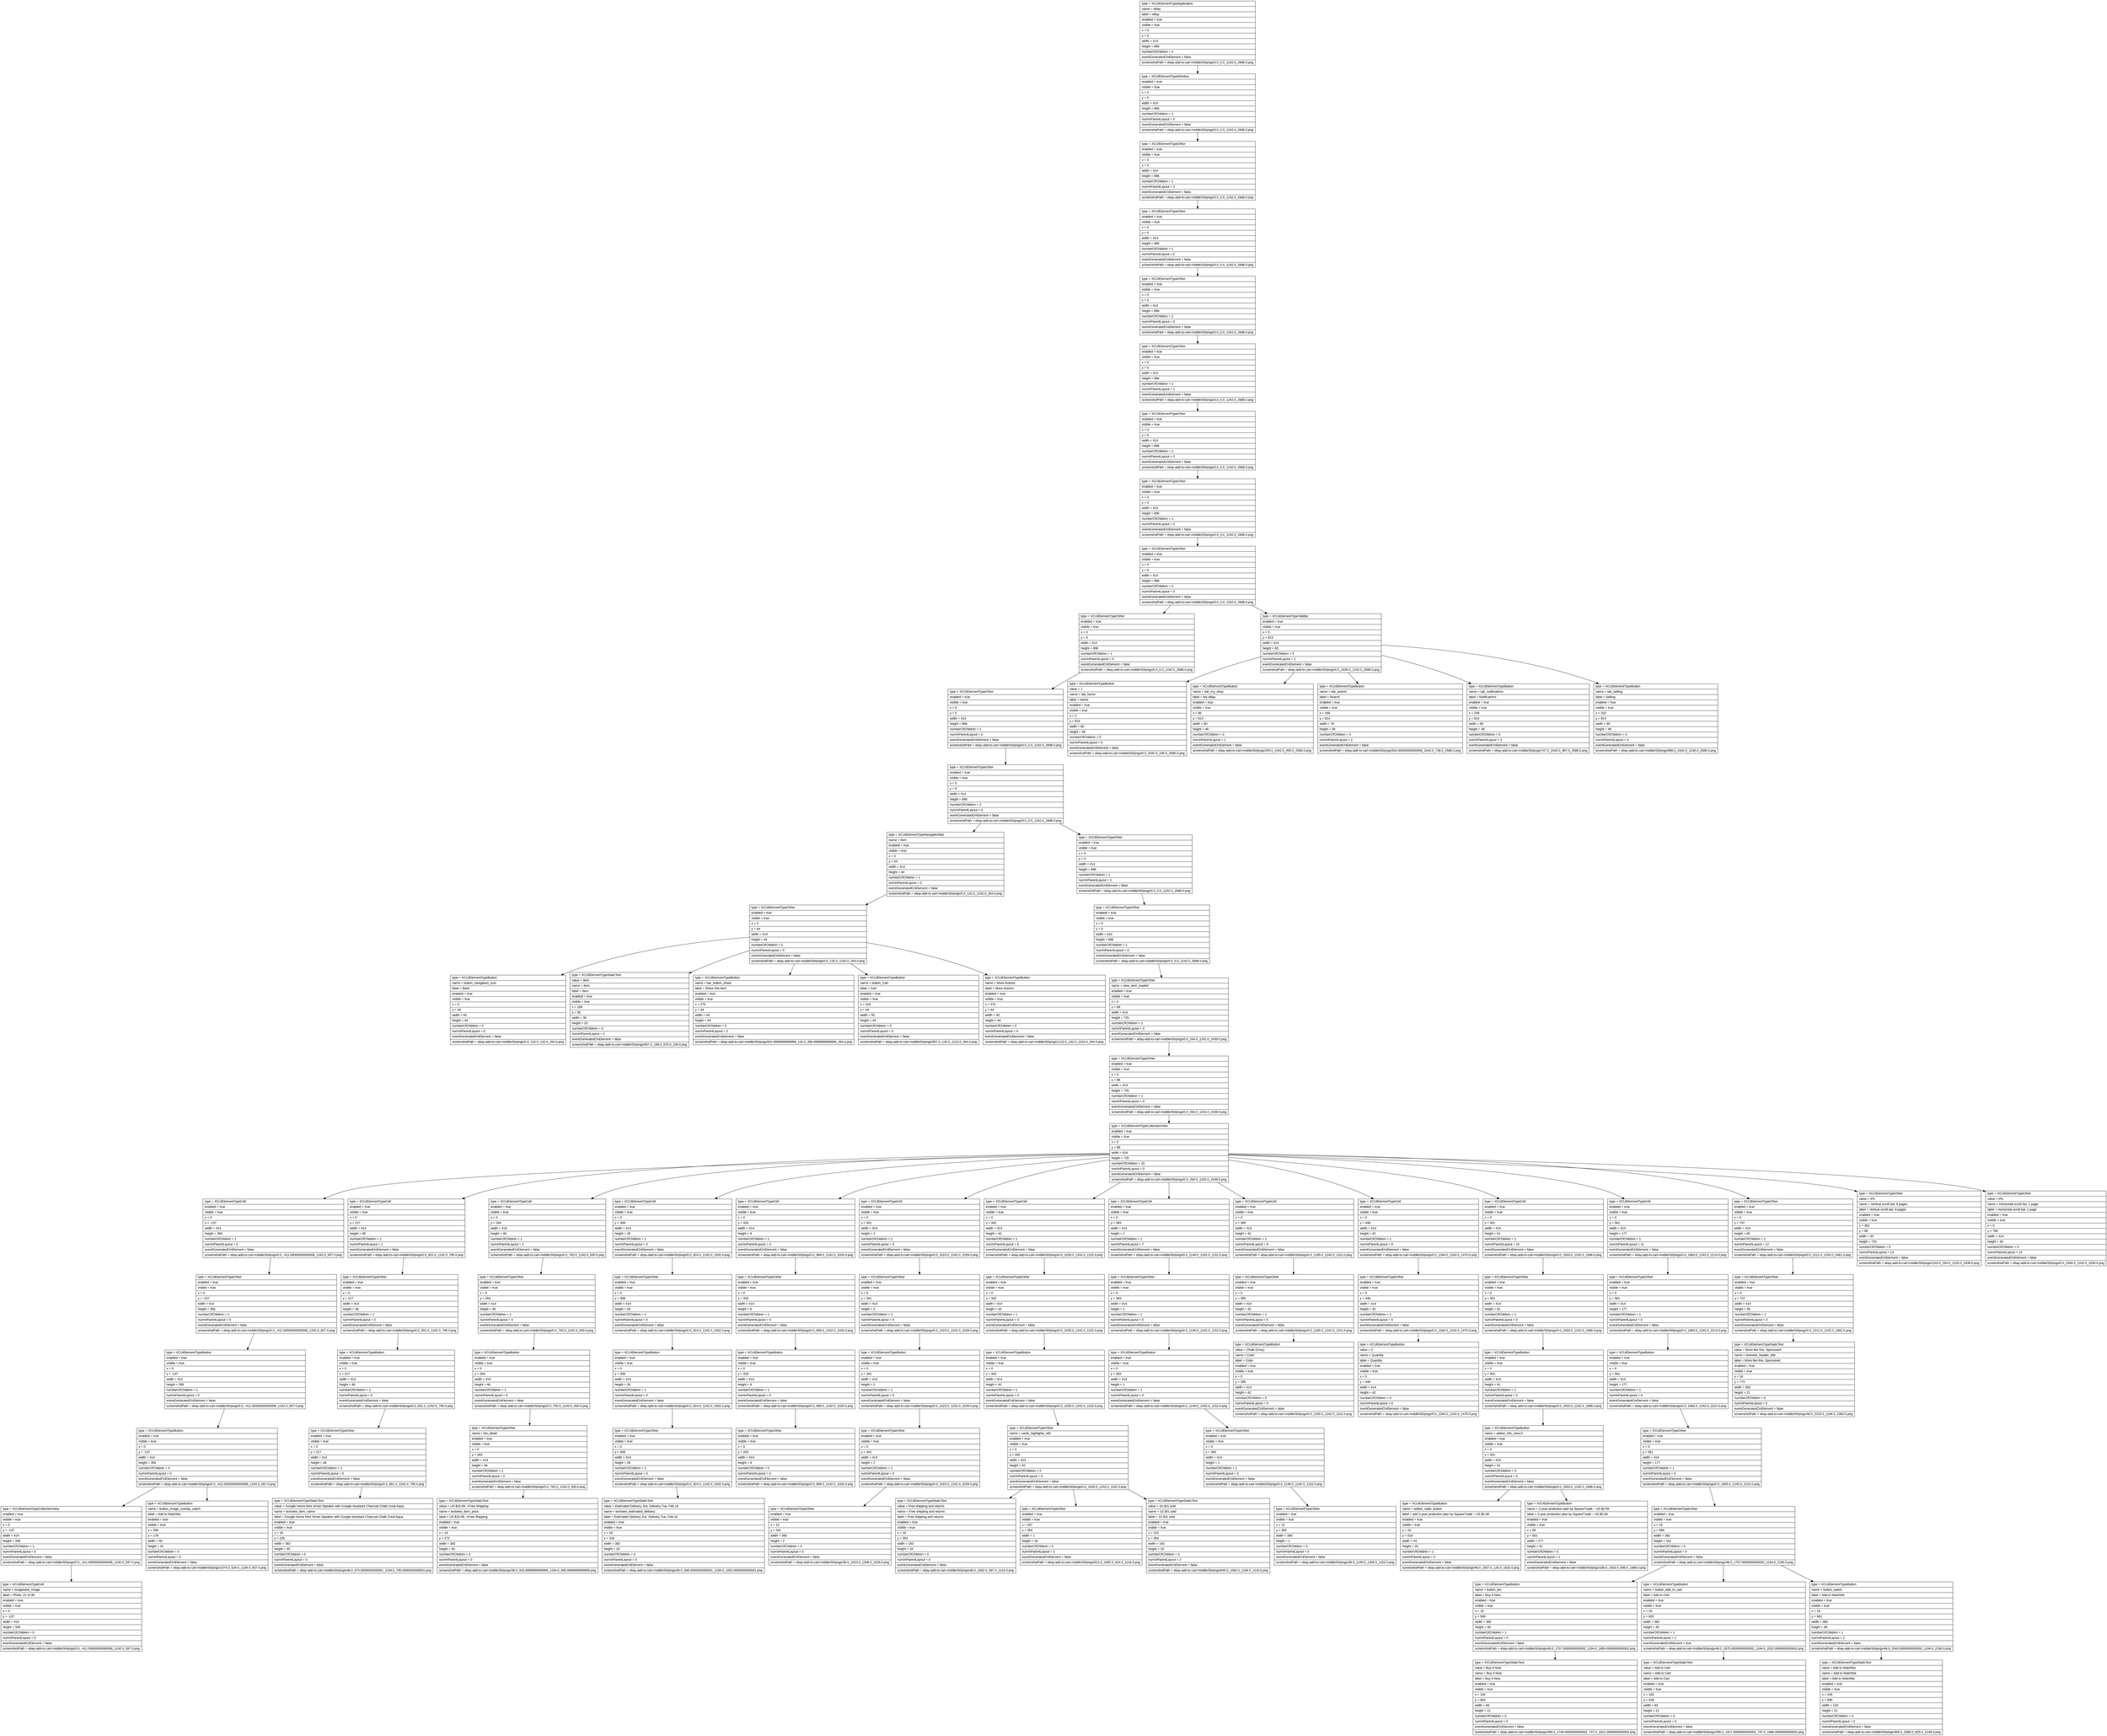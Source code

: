 digraph Layout {

	node [shape=record fontname=Arial];

	0	[label="{type = XCUIElementTypeApplication\l|name = eBay\l|label = eBay\l|enabled = true\l|visible = true\l|x = 0\l|y = 0\l|width = 414\l|height = 896\l|numberOfChildren = 2\l|eventGeneratedOnElement = false \l|screenshotPath = ebay-add-to-cart-middle/S0/pngs/0.0_0.0_1242.0_2688.0.png\l}"]
	1	[label="{type = XCUIElementTypeWindow\l|enabled = true\l|visible = true\l|x = 0\l|y = 0\l|width = 414\l|height = 896\l|numberOfChildren = 1\l|numInParentLayout = 0\l|eventGeneratedOnElement = false \l|screenshotPath = ebay-add-to-cart-middle/S0/pngs/0.0_0.0_1242.0_2688.0.png\l}"]
	2	[label="{type = XCUIElementTypeOther\l|enabled = true\l|visible = true\l|x = 0\l|y = 0\l|width = 414\l|height = 896\l|numberOfChildren = 1\l|numInParentLayout = 0\l|eventGeneratedOnElement = false \l|screenshotPath = ebay-add-to-cart-middle/S0/pngs/0.0_0.0_1242.0_2688.0.png\l}"]
	3	[label="{type = XCUIElementTypeOther\l|enabled = true\l|visible = true\l|x = 0\l|y = 0\l|width = 414\l|height = 896\l|numberOfChildren = 1\l|numInParentLayout = 0\l|eventGeneratedOnElement = false \l|screenshotPath = ebay-add-to-cart-middle/S0/pngs/0.0_0.0_1242.0_2688.0.png\l}"]
	4	[label="{type = XCUIElementTypeOther\l|enabled = true\l|visible = true\l|x = 0\l|y = 0\l|width = 414\l|height = 896\l|numberOfChildren = 2\l|numInParentLayout = 0\l|eventGeneratedOnElement = false \l|screenshotPath = ebay-add-to-cart-middle/S0/pngs/0.0_0.0_1242.0_2688.0.png\l}"]
	5	[label="{type = XCUIElementTypeOther\l|enabled = true\l|visible = true\l|x = 0\l|y = 0\l|width = 414\l|height = 896\l|numberOfChildren = 1\l|numInParentLayout = 1\l|eventGeneratedOnElement = false \l|screenshotPath = ebay-add-to-cart-middle/S0/pngs/0.0_0.0_1242.0_2688.0.png\l}"]
	6	[label="{type = XCUIElementTypeOther\l|enabled = true\l|visible = true\l|x = 0\l|y = 0\l|width = 414\l|height = 896\l|numberOfChildren = 1\l|numInParentLayout = 0\l|eventGeneratedOnElement = false \l|screenshotPath = ebay-add-to-cart-middle/S0/pngs/0.0_0.0_1242.0_2688.0.png\l}"]
	7	[label="{type = XCUIElementTypeOther\l|enabled = true\l|visible = true\l|x = 0\l|y = 0\l|width = 414\l|height = 896\l|numberOfChildren = 1\l|numInParentLayout = 0\l|eventGeneratedOnElement = false \l|screenshotPath = ebay-add-to-cart-middle/S0/pngs/0.0_0.0_1242.0_2688.0.png\l}"]
	8	[label="{type = XCUIElementTypeOther\l|enabled = true\l|visible = true\l|x = 0\l|y = 0\l|width = 414\l|height = 896\l|numberOfChildren = 2\l|numInParentLayout = 0\l|eventGeneratedOnElement = false \l|screenshotPath = ebay-add-to-cart-middle/S0/pngs/0.0_0.0_1242.0_2688.0.png\l}"]
	9	[label="{type = XCUIElementTypeOther\l|enabled = true\l|visible = true\l|x = 0\l|y = 0\l|width = 414\l|height = 896\l|numberOfChildren = 1\l|numInParentLayout = 0\l|eventGeneratedOnElement = false \l|screenshotPath = ebay-add-to-cart-middle/S0/pngs/0.0_0.0_1242.0_2688.0.png\l}"]
	10	[label="{type = XCUIElementTypeTabBar\l|enabled = true\l|visible = true\l|x = 0\l|y = 813\l|width = 414\l|height = 83\l|numberOfChildren = 5\l|numInParentLayout = 1\l|eventGeneratedOnElement = false \l|screenshotPath = ebay-add-to-cart-middle/S0/pngs/0.0_2439.0_1242.0_2688.0.png\l}"]
	11	[label="{type = XCUIElementTypeOther\l|enabled = true\l|visible = true\l|x = 0\l|y = 0\l|width = 414\l|height = 896\l|numberOfChildren = 1\l|numInParentLayout = 0\l|eventGeneratedOnElement = false \l|screenshotPath = ebay-add-to-cart-middle/S0/pngs/0.0_0.0_1242.0_2688.0.png\l}"]
	12	[label="{type = XCUIElementTypeButton\l|value = 1\l|name = tab_home\l|label = Home\l|enabled = true\l|visible = true\l|x = 2\l|y = 814\l|width = 80\l|height = 48\l|numberOfChildren = 0\l|numInParentLayout = 0\l|eventGeneratedOnElement = false \l|screenshotPath = ebay-add-to-cart-middle/S0/pngs/6.0_2442.0_246.0_2586.0.png\l}"]
	13	[label="{type = XCUIElementTypeButton\l|name = tab_my_ebay\l|label = My eBay\l|enabled = true\l|visible = true\l|x = 85\l|y = 814\l|width = 80\l|height = 48\l|numberOfChildren = 0\l|numInParentLayout = 1\l|eventGeneratedOnElement = false \l|screenshotPath = ebay-add-to-cart-middle/S0/pngs/255.0_2442.0_495.0_2586.0.png\l}"]
	14	[label="{type = XCUIElementTypeButton\l|name = tab_search\l|label = Search\l|enabled = true\l|visible = true\l|x = 168\l|y = 814\l|width = 78\l|height = 48\l|numberOfChildren = 0\l|numInParentLayout = 2\l|eventGeneratedOnElement = false \l|screenshotPath = ebay-add-to-cart-middle/S0/pngs/504.00000000000006_2442.0_738.0_2586.0.png\l}"]
	15	[label="{type = XCUIElementTypeButton\l|name = tab_notifications\l|label = Notifications\l|enabled = true\l|visible = true\l|x = 249\l|y = 814\l|width = 80\l|height = 48\l|numberOfChildren = 0\l|numInParentLayout = 3\l|eventGeneratedOnElement = false \l|screenshotPath = ebay-add-to-cart-middle/S0/pngs/747.0_2442.0_987.0_2586.0.png\l}"]
	16	[label="{type = XCUIElementTypeButton\l|name = tab_selling\l|label = Selling\l|enabled = true\l|visible = true\l|x = 332\l|y = 814\l|width = 80\l|height = 48\l|numberOfChildren = 0\l|numInParentLayout = 4\l|eventGeneratedOnElement = false \l|screenshotPath = ebay-add-to-cart-middle/S0/pngs/996.0_2442.0_1236.0_2586.0.png\l}"]
	17	[label="{type = XCUIElementTypeOther\l|enabled = true\l|visible = true\l|x = 0\l|y = 0\l|width = 414\l|height = 896\l|numberOfChildren = 2\l|numInParentLayout = 0\l|eventGeneratedOnElement = false \l|screenshotPath = ebay-add-to-cart-middle/S0/pngs/0.0_0.0_1242.0_2688.0.png\l}"]
	18	[label="{type = XCUIElementTypeNavigationBar\l|name = Item\l|enabled = true\l|visible = true\l|x = 0\l|y = 44\l|width = 414\l|height = 44\l|numberOfChildren = 1\l|numInParentLayout = 0\l|eventGeneratedOnElement = false \l|screenshotPath = ebay-add-to-cart-middle/S0/pngs/0.0_132.0_1242.0_264.0.png\l}"]
	19	[label="{type = XCUIElementTypeOther\l|enabled = true\l|visible = true\l|x = 0\l|y = 0\l|width = 414\l|height = 896\l|numberOfChildren = 1\l|numInParentLayout = 1\l|eventGeneratedOnElement = false \l|screenshotPath = ebay-add-to-cart-middle/S0/pngs/0.0_0.0_1242.0_2688.0.png\l}"]
	20	[label="{type = XCUIElementTypeOther\l|enabled = true\l|visible = true\l|x = 0\l|y = 44\l|width = 414\l|height = 44\l|numberOfChildren = 5\l|numInParentLayout = 0\l|eventGeneratedOnElement = false \l|screenshotPath = ebay-add-to-cart-middle/S0/pngs/0.0_132.0_1242.0_264.0.png\l}"]
	21	[label="{type = XCUIElementTypeOther\l|enabled = true\l|visible = true\l|x = 0\l|y = 0\l|width = 414\l|height = 896\l|numberOfChildren = 1\l|numInParentLayout = 0\l|eventGeneratedOnElement = false \l|screenshotPath = ebay-add-to-cart-middle/S0/pngs/0.0_0.0_1242.0_2688.0.png\l}"]
	22	[label="{type = XCUIElementTypeButton\l|name = button_navigation_icon\l|label = Back\l|enabled = true\l|visible = true\l|x = 0\l|y = 44\l|width = 44\l|height = 44\l|numberOfChildren = 0\l|numInParentLayout = 0\l|eventGeneratedOnElement = false \l|screenshotPath = ebay-add-to-cart-middle/S0/pngs/0.0_132.0_132.0_264.0.png\l}"]
	23	[label="{type = XCUIElementTypeStaticText\l|value = Item\l|name = Item\l|label = Item\l|enabled = true\l|visible = true\l|x = 189\l|y = 56\l|width = 36\l|height = 20\l|numberOfChildren = 0\l|numInParentLayout = 1\l|eventGeneratedOnElement = false \l|screenshotPath = ebay-add-to-cart-middle/S0/pngs/567.0_168.0_675.0_228.0.png\l}"]
	24	[label="{type = XCUIElementTypeButton\l|name = bar_button_share\l|label = Share this item\l|enabled = true\l|visible = true\l|x = 275\l|y = 44\l|width = 44\l|height = 44\l|numberOfChildren = 0\l|numInParentLayout = 2\l|eventGeneratedOnElement = false \l|screenshotPath = ebay-add-to-cart-middle/S0/pngs/824.9999999999999_132.0_956.9999999999999_264.0.png\l}"]
	25	[label="{type = XCUIElementTypeButton\l|name = button_Cart\l|label = Cart\l|enabled = true\l|visible = true\l|x = 319\l|y = 44\l|width = 55\l|height = 44\l|numberOfChildren = 0\l|numInParentLayout = 3\l|eventGeneratedOnElement = false \l|screenshotPath = ebay-add-to-cart-middle/S0/pngs/957.0_132.0_1122.0_264.0.png\l}"]
	26	[label="{type = XCUIElementTypeButton\l|name = More Actions\l|label = More Actions\l|enabled = true\l|visible = true\l|x = 374\l|y = 44\l|width = 40\l|height = 44\l|numberOfChildren = 0\l|numInParentLayout = 4\l|eventGeneratedOnElement = false \l|screenshotPath = ebay-add-to-cart-middle/S0/pngs/1122.0_132.0_1242.0_264.0.png\l}"]
	27	[label="{type = XCUIElementTypeOther\l|name = view_item_loaded\l|enabled = true\l|visible = true\l|x = 0\l|y = 88\l|width = 414\l|height = 725\l|numberOfChildren = 1\l|numInParentLayout = 0\l|eventGeneratedOnElement = false \l|screenshotPath = ebay-add-to-cart-middle/S0/pngs/0.0_264.0_1242.0_2439.0.png\l}"]
	28	[label="{type = XCUIElementTypeOther\l|enabled = true\l|visible = true\l|x = 0\l|y = 88\l|width = 414\l|height = 725\l|numberOfChildren = 1\l|numInParentLayout = 0\l|eventGeneratedOnElement = false \l|screenshotPath = ebay-add-to-cart-middle/S0/pngs/0.0_264.0_1242.0_2439.0.png\l}"]
	29	[label="{type = XCUIElementTypeCollectionView\l|enabled = true\l|visible = true\l|x = 0\l|y = 88\l|width = 414\l|height = 725\l|numberOfChildren = 15\l|numInParentLayout = 0\l|eventGeneratedOnElement = false \l|screenshotPath = ebay-add-to-cart-middle/S0/pngs/0.0_264.0_1242.0_2439.0.png\l}"]
	30	[label="{type = XCUIElementTypeCell\l|enabled = true\l|visible = true\l|x = 0\l|y = -137\l|width = 414\l|height = 356\l|numberOfChildren = 1\l|numInParentLayout = 0\l|eventGeneratedOnElement = false \l|screenshotPath = ebay-add-to-cart-middle/S0/pngs/0.0_-411.00000000000006_1242.0_657.0.png\l}"]
	31	[label="{type = XCUIElementTypeCell\l|enabled = true\l|visible = true\l|x = 0\l|y = 217\l|width = 414\l|height = 48\l|numberOfChildren = 1\l|numInParentLayout = 1\l|eventGeneratedOnElement = false \l|screenshotPath = ebay-add-to-cart-middle/S0/pngs/0.0_651.0_1242.0_795.0.png\l}"]
	32	[label="{type = XCUIElementTypeCell\l|enabled = true\l|visible = true\l|x = 0\l|y = 264\l|width = 414\l|height = 46\l|numberOfChildren = 1\l|numInParentLayout = 2\l|eventGeneratedOnElement = false \l|screenshotPath = ebay-add-to-cart-middle/S0/pngs/0.0_792.0_1242.0_930.0.png\l}"]
	33	[label="{type = XCUIElementTypeCell\l|enabled = true\l|visible = true\l|x = 0\l|y = 308\l|width = 414\l|height = 26\l|numberOfChildren = 1\l|numInParentLayout = 3\l|eventGeneratedOnElement = false \l|screenshotPath = ebay-add-to-cart-middle/S0/pngs/0.0_924.0_1242.0_1002.0.png\l}"]
	34	[label="{type = XCUIElementTypeCell\l|enabled = true\l|visible = true\l|x = 0\l|y = 333\l|width = 414\l|height = 9\l|numberOfChildren = 1\l|numInParentLayout = 4\l|eventGeneratedOnElement = false \l|screenshotPath = ebay-add-to-cart-middle/S0/pngs/0.0_999.0_1242.0_1026.0.png\l}"]
	35	[label="{type = XCUIElementTypeCell\l|enabled = true\l|visible = true\l|x = 0\l|y = 341\l|width = 414\l|height = 2\l|numberOfChildren = 1\l|numInParentLayout = 5\l|eventGeneratedOnElement = false \l|screenshotPath = ebay-add-to-cart-middle/S0/pngs/0.0_1023.0_1242.0_1029.0.png\l}"]
	36	[label="{type = XCUIElementTypeCell\l|enabled = true\l|visible = true\l|x = 0\l|y = 342\l|width = 414\l|height = 42\l|numberOfChildren = 1\l|numInParentLayout = 6\l|eventGeneratedOnElement = false \l|screenshotPath = ebay-add-to-cart-middle/S0/pngs/0.0_1026.0_1242.0_1152.0.png\l}"]
	37	[label="{type = XCUIElementTypeCell\l|enabled = true\l|visible = true\l|x = 0\l|y = 383\l|width = 414\l|height = 1\l|numberOfChildren = 1\l|numInParentLayout = 7\l|eventGeneratedOnElement = false \l|screenshotPath = ebay-add-to-cart-middle/S0/pngs/0.0_1149.0_1242.0_1152.0.png\l}"]
	38	[label="{type = XCUIElementTypeCell\l|enabled = true\l|visible = true\l|x = 0\l|y = 395\l|width = 414\l|height = 42\l|numberOfChildren = 1\l|numInParentLayout = 8\l|eventGeneratedOnElement = false \l|screenshotPath = ebay-add-to-cart-middle/S0/pngs/0.0_1185.0_1242.0_1311.0.png\l}"]
	39	[label="{type = XCUIElementTypeCell\l|enabled = true\l|visible = true\l|x = 0\l|y = 448\l|width = 414\l|height = 42\l|numberOfChildren = 1\l|numInParentLayout = 9\l|eventGeneratedOnElement = false \l|screenshotPath = ebay-add-to-cart-middle/S0/pngs/0.0_1344.0_1242.0_1470.0.png\l}"]
	40	[label="{type = XCUIElementTypeCell\l|enabled = true\l|visible = true\l|x = 0\l|y = 501\l|width = 414\l|height = 61\l|numberOfChildren = 1\l|numInParentLayout = 10\l|eventGeneratedOnElement = false \l|screenshotPath = ebay-add-to-cart-middle/S0/pngs/0.0_1503.0_1242.0_1686.0.png\l}"]
	41	[label="{type = XCUIElementTypeCell\l|enabled = true\l|visible = true\l|x = 0\l|y = 561\l|width = 414\l|height = 177\l|numberOfChildren = 1\l|numInParentLayout = 11\l|eventGeneratedOnElement = false \l|screenshotPath = ebay-add-to-cart-middle/S0/pngs/0.0_1683.0_1242.0_2214.0.png\l}"]
	42	[label="{type = XCUIElementTypeOther\l|enabled = true\l|visible = true\l|x = 0\l|y = 737\l|width = 414\l|height = 90\l|numberOfChildren = 1\l|numInParentLayout = 12\l|eventGeneratedOnElement = false \l|screenshotPath = ebay-add-to-cart-middle/S0/pngs/0.0_2211.0_1242.0_2481.0.png\l}"]
	43	[label="{type = XCUIElementTypeOther\l|value = 4%\l|name = Vertical scroll bar, 9 pages\l|label = Vertical scroll bar, 9 pages\l|enabled = true\l|visible = true\l|x = 381\l|y = 88\l|width = 30\l|height = 725\l|numberOfChildren = 0\l|numInParentLayout = 13\l|eventGeneratedOnElement = false \l|screenshotPath = ebay-add-to-cart-middle/S0/pngs/1143.0_264.0_1233.0_2439.0.png\l}"]
	44	[label="{type = XCUIElementTypeOther\l|value = 0%\l|name = Horizontal scroll bar, 1 page\l|label = Horizontal scroll bar, 1 page\l|enabled = true\l|visible = true\l|x = 0\l|y = 780\l|width = 414\l|height = 30\l|numberOfChildren = 0\l|numInParentLayout = 14\l|eventGeneratedOnElement = false \l|screenshotPath = ebay-add-to-cart-middle/S0/pngs/0.0_2340.0_1242.0_2430.0.png\l}"]
	45	[label="{type = XCUIElementTypeOther\l|enabled = true\l|visible = true\l|x = 0\l|y = -137\l|width = 414\l|height = 356\l|numberOfChildren = 1\l|numInParentLayout = 0\l|eventGeneratedOnElement = false \l|screenshotPath = ebay-add-to-cart-middle/S0/pngs/0.0_-411.00000000000006_1242.0_657.0.png\l}"]
	46	[label="{type = XCUIElementTypeOther\l|enabled = true\l|visible = true\l|x = 0\l|y = 217\l|width = 414\l|height = 48\l|numberOfChildren = 1\l|numInParentLayout = 0\l|eventGeneratedOnElement = false \l|screenshotPath = ebay-add-to-cart-middle/S0/pngs/0.0_651.0_1242.0_795.0.png\l}"]
	47	[label="{type = XCUIElementTypeOther\l|enabled = true\l|visible = true\l|x = 0\l|y = 264\l|width = 414\l|height = 46\l|numberOfChildren = 1\l|numInParentLayout = 0\l|eventGeneratedOnElement = false \l|screenshotPath = ebay-add-to-cart-middle/S0/pngs/0.0_792.0_1242.0_930.0.png\l}"]
	48	[label="{type = XCUIElementTypeOther\l|enabled = true\l|visible = true\l|x = 0\l|y = 308\l|width = 414\l|height = 26\l|numberOfChildren = 1\l|numInParentLayout = 0\l|eventGeneratedOnElement = false \l|screenshotPath = ebay-add-to-cart-middle/S0/pngs/0.0_924.0_1242.0_1002.0.png\l}"]
	49	[label="{type = XCUIElementTypeOther\l|enabled = true\l|visible = true\l|x = 0\l|y = 333\l|width = 414\l|height = 9\l|numberOfChildren = 1\l|numInParentLayout = 0\l|eventGeneratedOnElement = false \l|screenshotPath = ebay-add-to-cart-middle/S0/pngs/0.0_999.0_1242.0_1026.0.png\l}"]
	50	[label="{type = XCUIElementTypeOther\l|enabled = true\l|visible = true\l|x = 0\l|y = 341\l|width = 414\l|height = 2\l|numberOfChildren = 1\l|numInParentLayout = 0\l|eventGeneratedOnElement = false \l|screenshotPath = ebay-add-to-cart-middle/S0/pngs/0.0_1023.0_1242.0_1029.0.png\l}"]
	51	[label="{type = XCUIElementTypeOther\l|enabled = true\l|visible = true\l|x = 0\l|y = 342\l|width = 414\l|height = 42\l|numberOfChildren = 1\l|numInParentLayout = 0\l|eventGeneratedOnElement = false \l|screenshotPath = ebay-add-to-cart-middle/S0/pngs/0.0_1026.0_1242.0_1152.0.png\l}"]
	52	[label="{type = XCUIElementTypeOther\l|enabled = true\l|visible = true\l|x = 0\l|y = 383\l|width = 414\l|height = 1\l|numberOfChildren = 1\l|numInParentLayout = 0\l|eventGeneratedOnElement = false \l|screenshotPath = ebay-add-to-cart-middle/S0/pngs/0.0_1149.0_1242.0_1152.0.png\l}"]
	53	[label="{type = XCUIElementTypeOther\l|enabled = true\l|visible = true\l|x = 0\l|y = 395\l|width = 414\l|height = 42\l|numberOfChildren = 1\l|numInParentLayout = 0\l|eventGeneratedOnElement = false \l|screenshotPath = ebay-add-to-cart-middle/S0/pngs/0.0_1185.0_1242.0_1311.0.png\l}"]
	54	[label="{type = XCUIElementTypeOther\l|enabled = true\l|visible = true\l|x = 0\l|y = 448\l|width = 414\l|height = 42\l|numberOfChildren = 1\l|numInParentLayout = 0\l|eventGeneratedOnElement = false \l|screenshotPath = ebay-add-to-cart-middle/S0/pngs/0.0_1344.0_1242.0_1470.0.png\l}"]
	55	[label="{type = XCUIElementTypeOther\l|enabled = true\l|visible = true\l|x = 0\l|y = 501\l|width = 414\l|height = 61\l|numberOfChildren = 1\l|numInParentLayout = 0\l|eventGeneratedOnElement = false \l|screenshotPath = ebay-add-to-cart-middle/S0/pngs/0.0_1503.0_1242.0_1686.0.png\l}"]
	56	[label="{type = XCUIElementTypeOther\l|enabled = true\l|visible = true\l|x = 0\l|y = 561\l|width = 414\l|height = 177\l|numberOfChildren = 1\l|numInParentLayout = 0\l|eventGeneratedOnElement = false \l|screenshotPath = ebay-add-to-cart-middle/S0/pngs/0.0_1683.0_1242.0_2214.0.png\l}"]
	57	[label="{type = XCUIElementTypeOther\l|enabled = true\l|visible = true\l|x = 0\l|y = 737\l|width = 414\l|height = 90\l|numberOfChildren = 1\l|numInParentLayout = 0\l|eventGeneratedOnElement = false \l|screenshotPath = ebay-add-to-cart-middle/S0/pngs/0.0_2211.0_1242.0_2481.0.png\l}"]
	58	[label="{type = XCUIElementTypeButton\l|enabled = true\l|visible = true\l|x = 0\l|y = -137\l|width = 414\l|height = 356\l|numberOfChildren = 1\l|numInParentLayout = 0\l|eventGeneratedOnElement = false \l|screenshotPath = ebay-add-to-cart-middle/S0/pngs/0.0_-411.00000000000006_1242.0_657.0.png\l}"]
	59	[label="{type = XCUIElementTypeButton\l|enabled = true\l|visible = true\l|x = 0\l|y = 217\l|width = 414\l|height = 48\l|numberOfChildren = 1\l|numInParentLayout = 0\l|eventGeneratedOnElement = false \l|screenshotPath = ebay-add-to-cart-middle/S0/pngs/0.0_651.0_1242.0_795.0.png\l}"]
	60	[label="{type = XCUIElementTypeButton\l|enabled = true\l|visible = true\l|x = 0\l|y = 264\l|width = 414\l|height = 46\l|numberOfChildren = 1\l|numInParentLayout = 0\l|eventGeneratedOnElement = false \l|screenshotPath = ebay-add-to-cart-middle/S0/pngs/0.0_792.0_1242.0_930.0.png\l}"]
	61	[label="{type = XCUIElementTypeButton\l|enabled = true\l|visible = true\l|x = 0\l|y = 308\l|width = 414\l|height = 26\l|numberOfChildren = 1\l|numInParentLayout = 0\l|eventGeneratedOnElement = false \l|screenshotPath = ebay-add-to-cart-middle/S0/pngs/0.0_924.0_1242.0_1002.0.png\l}"]
	62	[label="{type = XCUIElementTypeButton\l|enabled = true\l|visible = true\l|x = 0\l|y = 333\l|width = 414\l|height = 9\l|numberOfChildren = 1\l|numInParentLayout = 0\l|eventGeneratedOnElement = false \l|screenshotPath = ebay-add-to-cart-middle/S0/pngs/0.0_999.0_1242.0_1026.0.png\l}"]
	63	[label="{type = XCUIElementTypeButton\l|enabled = true\l|visible = true\l|x = 0\l|y = 341\l|width = 414\l|height = 2\l|numberOfChildren = 1\l|numInParentLayout = 0\l|eventGeneratedOnElement = false \l|screenshotPath = ebay-add-to-cart-middle/S0/pngs/0.0_1023.0_1242.0_1029.0.png\l}"]
	64	[label="{type = XCUIElementTypeButton\l|enabled = true\l|visible = true\l|x = 0\l|y = 342\l|width = 414\l|height = 42\l|numberOfChildren = 1\l|numInParentLayout = 0\l|eventGeneratedOnElement = false \l|screenshotPath = ebay-add-to-cart-middle/S0/pngs/0.0_1026.0_1242.0_1152.0.png\l}"]
	65	[label="{type = XCUIElementTypeButton\l|enabled = true\l|visible = true\l|x = 0\l|y = 383\l|width = 414\l|height = 1\l|numberOfChildren = 1\l|numInParentLayout = 0\l|eventGeneratedOnElement = false \l|screenshotPath = ebay-add-to-cart-middle/S0/pngs/0.0_1149.0_1242.0_1152.0.png\l}"]
	66	[label="{type = XCUIElementTypeButton\l|value = Chalk (Grey)\l|name = Color\l|label = Color\l|enabled = true\l|visible = true\l|x = 0\l|y = 395\l|width = 414\l|height = 42\l|numberOfChildren = 0\l|numInParentLayout = 0\l|eventGeneratedOnElement = false \l|screenshotPath = ebay-add-to-cart-middle/S0/pngs/0.0_1185.0_1242.0_1311.0.png\l}"]
	67	[label="{type = XCUIElementTypeButton\l|value = 2\l|name = Quantity\l|label = Quantity\l|enabled = true\l|visible = true\l|x = 0\l|y = 448\l|width = 414\l|height = 42\l|numberOfChildren = 0\l|numInParentLayout = 0\l|eventGeneratedOnElement = false \l|screenshotPath = ebay-add-to-cart-middle/S0/pngs/0.0_1344.0_1242.0_1470.0.png\l}"]
	68	[label="{type = XCUIElementTypeButton\l|enabled = true\l|visible = true\l|x = 0\l|y = 501\l|width = 414\l|height = 61\l|numberOfChildren = 1\l|numInParentLayout = 0\l|eventGeneratedOnElement = false \l|screenshotPath = ebay-add-to-cart-middle/S0/pngs/0.0_1503.0_1242.0_1686.0.png\l}"]
	69	[label="{type = XCUIElementTypeButton\l|enabled = true\l|visible = true\l|x = 0\l|y = 561\l|width = 414\l|height = 177\l|numberOfChildren = 1\l|numInParentLayout = 0\l|eventGeneratedOnElement = false \l|screenshotPath = ebay-add-to-cart-middle/S0/pngs/0.0_1683.0_1242.0_2214.0.png\l}"]
	70	[label="{type = XCUIElementTypeStaticText\l|value = More like this, Sponsored\l|name = textview_header_title\l|label = More like this, Sponsored\l|enabled = true\l|visible = true\l|x = 16\l|y = 773\l|width = 382\l|height = 21\l|numberOfChildren = 0\l|numInParentLayout = 0\l|eventGeneratedOnElement = false \l|screenshotPath = ebay-add-to-cart-middle/S0/pngs/48.0_2319.0_1194.0_2382.0.png\l}"]
	71	[label="{type = XCUIElementTypeButton\l|enabled = true\l|visible = true\l|x = 0\l|y = -137\l|width = 414\l|height = 356\l|numberOfChildren = 4\l|numInParentLayout = 0\l|eventGeneratedOnElement = false \l|screenshotPath = ebay-add-to-cart-middle/S0/pngs/0.0_-411.00000000000006_1242.0_657.0.png\l}"]
	72	[label="{type = XCUIElementTypeOther\l|enabled = true\l|visible = true\l|x = 0\l|y = 217\l|width = 414\l|height = 48\l|numberOfChildren = 1\l|numInParentLayout = 0\l|eventGeneratedOnElement = false \l|screenshotPath = ebay-add-to-cart-middle/S0/pngs/0.0_651.0_1242.0_795.0.png\l}"]
	73	[label="{type = XCUIElementTypeOther\l|name = bin_detail\l|enabled = true\l|visible = true\l|x = 0\l|y = 264\l|width = 414\l|height = 46\l|numberOfChildren = 1\l|numInParentLayout = 0\l|eventGeneratedOnElement = false \l|screenshotPath = ebay-add-to-cart-middle/S0/pngs/0.0_792.0_1242.0_930.0.png\l}"]
	74	[label="{type = XCUIElementTypeOther\l|enabled = true\l|visible = true\l|x = 0\l|y = 308\l|width = 414\l|height = 26\l|numberOfChildren = 1\l|numInParentLayout = 0\l|eventGeneratedOnElement = false \l|screenshotPath = ebay-add-to-cart-middle/S0/pngs/0.0_924.0_1242.0_1002.0.png\l}"]
	75	[label="{type = XCUIElementTypeOther\l|enabled = true\l|visible = true\l|x = 0\l|y = 333\l|width = 414\l|height = 9\l|numberOfChildren = 0\l|numInParentLayout = 0\l|eventGeneratedOnElement = false \l|screenshotPath = ebay-add-to-cart-middle/S0/pngs/0.0_999.0_1242.0_1026.0.png\l}"]
	76	[label="{type = XCUIElementTypeOther\l|enabled = true\l|visible = true\l|x = 0\l|y = 341\l|width = 414\l|height = 2\l|numberOfChildren = 1\l|numInParentLayout = 0\l|eventGeneratedOnElement = false \l|screenshotPath = ebay-add-to-cart-middle/S0/pngs/0.0_1023.0_1242.0_1029.0.png\l}"]
	77	[label="{type = XCUIElementTypeOther\l|name = cards_highlights_wtb\l|enabled = true\l|visible = true\l|x = 0\l|y = 342\l|width = 414\l|height = 42\l|numberOfChildren = 3\l|numInParentLayout = 0\l|eventGeneratedOnElement = false \l|screenshotPath = ebay-add-to-cart-middle/S0/pngs/0.0_1026.0_1242.0_1152.0.png\l}"]
	78	[label="{type = XCUIElementTypeOther\l|enabled = true\l|visible = true\l|x = 0\l|y = 383\l|width = 414\l|height = 1\l|numberOfChildren = 1\l|numInParentLayout = 0\l|eventGeneratedOnElement = false \l|screenshotPath = ebay-add-to-cart-middle/S0/pngs/0.0_1149.0_1242.0_1152.0.png\l}"]
	79	[label="{type = XCUIElementTypeButton\l|name = addon_info_view-0\l|enabled = true\l|visible = true\l|x = 0\l|y = 501\l|width = 414\l|height = 61\l|numberOfChildren = 3\l|numInParentLayout = 0\l|eventGeneratedOnElement = false \l|screenshotPath = ebay-add-to-cart-middle/S0/pngs/0.0_1503.0_1242.0_1686.0.png\l}"]
	80	[label="{type = XCUIElementTypeOther\l|enabled = true\l|visible = true\l|x = 0\l|y = 561\l|width = 414\l|height = 177\l|numberOfChildren = 1\l|numInParentLayout = 0\l|eventGeneratedOnElement = false \l|screenshotPath = ebay-add-to-cart-middle/S0/pngs/0.0_1683.0_1242.0_2214.0.png\l}"]
	81	[label="{type = XCUIElementTypeCollectionView\l|enabled = true\l|visible = true\l|x = 0\l|y = -137\l|width = 414\l|height = 336\l|numberOfChildren = 1\l|numInParentLayout = 0\l|eventGeneratedOnElement = false \l|screenshotPath = ebay-add-to-cart-middle/S0/pngs/0.0_-411.00000000000006_1242.0_597.0.png\l}"]
	82	[label="{type = XCUIElementTypeButton\l|name = button_image_overlay_watch\l|label = Add to Watchlist\l|enabled = true\l|visible = true\l|x = 358\l|y = 178\l|width = 40\l|height = 41\l|numberOfChildren = 0\l|numInParentLayout = 3\l|eventGeneratedOnElement = false \l|screenshotPath = ebay-add-to-cart-middle/S0/pngs/1074.0_534.0_1194.0_657.0.png\l}"]
	83	[label="{type = XCUIElementTypeStaticText\l|value = Google Home Mini Smart Speaker with Google Assistant Charcoal Chalk Coral Aqua\l|name = textview_item_name\l|label = Google Home Mini Smart Speaker with Google Assistant Charcoal Chalk Coral Aqua\l|enabled = true\l|visible = true\l|x = 16\l|y = 225\l|width = 382\l|height = 40\l|numberOfChildren = 0\l|numInParentLayout = 0\l|eventGeneratedOnElement = false \l|screenshotPath = ebay-add-to-cart-middle/S0/pngs/48.0_675.0000000000001_1194.0_795.0000000000001.png\l}"]
	84	[label="{type = XCUIElementTypeStaticText\l|value = US $16.99, +Free Shipping\l|name = textview_item_price\l|label = US $16.99, +Free Shipping\l|enabled = true\l|visible = true\l|x = 16\l|y = 272\l|width = 382\l|height = 30\l|numberOfChildren = 0\l|numInParentLayout = 0\l|eventGeneratedOnElement = false \l|screenshotPath = ebay-add-to-cart-middle/S0/pngs/48.0_815.9999999999999_1194.0_905.9999999999999.png\l}"]
	85	[label="{type = XCUIElementTypeStaticText\l|value = Estimated Delivery, Est. Delivery Tue, Feb 16\l|name = textview_estimated_delivery\l|label = Estimated Delivery, Est. Delivery Tue, Feb 16\l|enabled = true\l|visible = true\l|x = 16\l|y = 316\l|width = 382\l|height = 18\l|numberOfChildren = 0\l|numInParentLayout = 0\l|eventGeneratedOnElement = false \l|screenshotPath = ebay-add-to-cart-middle/S0/pngs/48.0_948.0000000000001_1194.0_1002.0000000000001.png\l}"]
	86	[label="{type = XCUIElementTypeOther\l|enabled = true\l|visible = true\l|x = 12\l|y = 341\l|width = 390\l|height = 2\l|numberOfChildren = 0\l|numInParentLayout = 0\l|eventGeneratedOnElement = false \l|screenshotPath = ebay-add-to-cart-middle/S0/pngs/36.0_1023.0_1206.0_1029.0.png\l}"]
	87	[label="{type = XCUIElementTypeStaticText\l|value = Free shipping and returns\l|name = Free shipping and returns\l|label = Free shipping and returns\l|enabled = true\l|visible = true\l|x = 16\l|y = 354\l|width = 183\l|height = 18\l|numberOfChildren = 0\l|numInParentLayout = 0\l|eventGeneratedOnElement = false \l|screenshotPath = ebay-add-to-cart-middle/S0/pngs/48.0_1062.0_597.0_1116.0.png\l}"]
	88	[label="{type = XCUIElementTypeOther\l|enabled = true\l|visible = true\l|x = 207\l|y = 354\l|width = 1\l|height = 18\l|numberOfChildren = 0\l|numInParentLayout = 1\l|eventGeneratedOnElement = false \l|screenshotPath = ebay-add-to-cart-middle/S0/pngs/621.0_1062.0_624.0_1116.0.png\l}"]
	89	[label="{type = XCUIElementTypeStaticText\l|value = 10,301 sold\l|name = 10,301 sold\l|label = 10,301 sold\l|enabled = true\l|visible = true\l|x = 215\l|y = 354\l|width = 183\l|height = 18\l|numberOfChildren = 0\l|numInParentLayout = 2\l|eventGeneratedOnElement = false \l|screenshotPath = ebay-add-to-cart-middle/S0/pngs/645.0_1062.0_1194.0_1116.0.png\l}"]
	90	[label="{type = XCUIElementTypeOther\l|enabled = true\l|visible = true\l|x = 12\l|y = 383\l|width = 390\l|height = 1\l|numberOfChildren = 0\l|numInParentLayout = 0\l|eventGeneratedOnElement = false \l|screenshotPath = ebay-add-to-cart-middle/S0/pngs/36.0_1149.0_1206.0_1152.0.png\l}"]
	91	[label="{type = XCUIElementTypeButton\l|name = addon_radio_button\l|label = add 2-year protection plan  by SquareTrade – US $2.99\l|enabled = true\l|visible = true\l|x = 16\l|y = 519\l|width = 24\l|height = 25\l|numberOfChildren = 1\l|numInParentLayout = 0\l|eventGeneratedOnElement = false \l|screenshotPath = ebay-add-to-cart-middle/S0/pngs/48.0_1557.0_120.0_1632.0.png\l}"]
	92	[label="{type = XCUIElementTypeButton\l|name = 2-year protection plan  by SquareTrade – US $2.99\l|label = 2-year protection plan  by SquareTrade – US $2.99\l|enabled = true\l|visible = true\l|x = 56\l|y = 501\l|width = 177\l|height = 61\l|numberOfChildren = 0\l|numInParentLayout = 1\l|eventGeneratedOnElement = false \l|screenshotPath = ebay-add-to-cart-middle/S0/pngs/168.0_1503.0_699.0_1686.0.png\l}"]
	93	[label="{type = XCUIElementTypeOther\l|enabled = true\l|visible = true\l|x = 16\l|y = 569\l|width = 382\l|height = 161\l|numberOfChildren = 3\l|numInParentLayout = 0\l|eventGeneratedOnElement = false \l|screenshotPath = ebay-add-to-cart-middle/S0/pngs/48.0_1707.0000000000002_1194.0_2190.0.png\l}"]
	94	[label="{type = XCUIElementTypeCell\l|name = imageview_image\l|label = Photo, 21 of 38\l|enabled = true\l|visible = true\l|x = 0\l|y = -137\l|width = 414\l|height = 336\l|numberOfChildren = 0\l|numInParentLayout = 0\l|eventGeneratedOnElement = false \l|screenshotPath = ebay-add-to-cart-middle/S0/pngs/0.0_-411.00000000000006_1242.0_597.0.png\l}"]
	95	[label="{type = XCUIElementTypeButton\l|name = button_bin\l|label = Buy It Now\l|enabled = true\l|visible = true\l|x = 16\l|y = 569\l|width = 382\l|height = 49\l|numberOfChildren = 1\l|numInParentLayout = 0\l|eventGeneratedOnElement = false \l|screenshotPath = ebay-add-to-cart-middle/S0/pngs/48.0_1707.0000000000002_1194.0_1854.0000000000002.png\l}"]
	96	[label="{type = XCUIElementTypeButton\l|name = button_add_to_cart\l|label = Add to Cart\l|enabled = true\l|visible = true\l|x = 16\l|y = 625\l|width = 382\l|height = 49\l|numberOfChildren = 1\l|numInParentLayout = 1\l|eventGeneratedOnElement = true \l|screenshotPath = ebay-add-to-cart-middle/S0/pngs/48.0_1875.0000000000002_1194.0_2022.0000000000002.png\l}"]
	97	[label="{type = XCUIElementTypeButton\l|name = button_watch\l|label = Add to Watchlist\l|enabled = true\l|visible = true\l|x = 16\l|y = 681\l|width = 382\l|height = 49\l|numberOfChildren = 1\l|numInParentLayout = 2\l|eventGeneratedOnElement = false \l|screenshotPath = ebay-add-to-cart-middle/S0/pngs/48.0_2043.0000000000002_1194.0_2190.0.png\l}"]
	98	[label="{type = XCUIElementTypeStaticText\l|value = Buy It Now\l|name = Buy It Now\l|label = Buy It Now\l|enabled = true\l|visible = true\l|x = 165\l|y = 583\l|width = 84\l|height = 21\l|numberOfChildren = 0\l|numInParentLayout = 0\l|eventGeneratedOnElement = false \l|screenshotPath = ebay-add-to-cart-middle/S0/pngs/495.0_1749.0000000000002_747.0_1812.0000000000002.png\l}"]
	99	[label="{type = XCUIElementTypeStaticText\l|value = Add to Cart\l|name = Add to Cart\l|label = Add to Cart\l|enabled = true\l|visible = true\l|x = 165\l|y = 639\l|width = 84\l|height = 21\l|numberOfChildren = 0\l|numInParentLayout = 0\l|eventGeneratedOnElement = false \l|screenshotPath = ebay-add-to-cart-middle/S0/pngs/495.0_1917.0000000000002_747.0_1980.0000000000002.png\l}"]
	100	[label="{type = XCUIElementTypeStaticText\l|value = Add to Watchlist\l|name = Add to Watchlist\l|label = Add to Watchlist\l|enabled = true\l|visible = true\l|x = 155\l|y = 695\l|width = 120\l|height = 21\l|numberOfChildren = 0\l|numInParentLayout = 0\l|eventGeneratedOnElement = false \l|screenshotPath = ebay-add-to-cart-middle/S0/pngs/465.0_2085.0_825.0_2148.0.png\l}"]


	0 -> 1
	1 -> 2
	2 -> 3
	3 -> 4
	4 -> 5
	5 -> 6
	6 -> 7
	7 -> 8
	8 -> 9
	8 -> 10
	9 -> 11
	10 -> 12
	10 -> 13
	10 -> 14
	10 -> 15
	10 -> 16
	11 -> 17
	17 -> 18
	17 -> 19
	18 -> 20
	19 -> 21
	20 -> 22
	20 -> 23
	20 -> 24
	20 -> 25
	20 -> 26
	21 -> 27
	27 -> 28
	28 -> 29
	29 -> 30
	29 -> 31
	29 -> 32
	29 -> 33
	29 -> 34
	29 -> 35
	29 -> 36
	29 -> 37
	29 -> 38
	29 -> 39
	29 -> 40
	29 -> 41
	29 -> 42
	29 -> 43
	29 -> 44
	30 -> 45
	31 -> 46
	32 -> 47
	33 -> 48
	34 -> 49
	35 -> 50
	36 -> 51
	37 -> 52
	38 -> 53
	39 -> 54
	40 -> 55
	41 -> 56
	42 -> 57
	45 -> 58
	46 -> 59
	47 -> 60
	48 -> 61
	49 -> 62
	50 -> 63
	51 -> 64
	52 -> 65
	53 -> 66
	54 -> 67
	55 -> 68
	56 -> 69
	57 -> 70
	58 -> 71
	59 -> 72
	60 -> 73
	61 -> 74
	62 -> 75
	63 -> 76
	64 -> 77
	65 -> 78
	68 -> 79
	69 -> 80
	71 -> 81
	71 -> 82
	72 -> 83
	73 -> 84
	74 -> 85
	76 -> 86
	77 -> 87
	77 -> 88
	77 -> 89
	78 -> 90
	79 -> 91
	79 -> 92
	80 -> 93
	81 -> 94
	93 -> 95
	93 -> 96
	93 -> 97
	95 -> 98
	96 -> 99
	97 -> 100


}